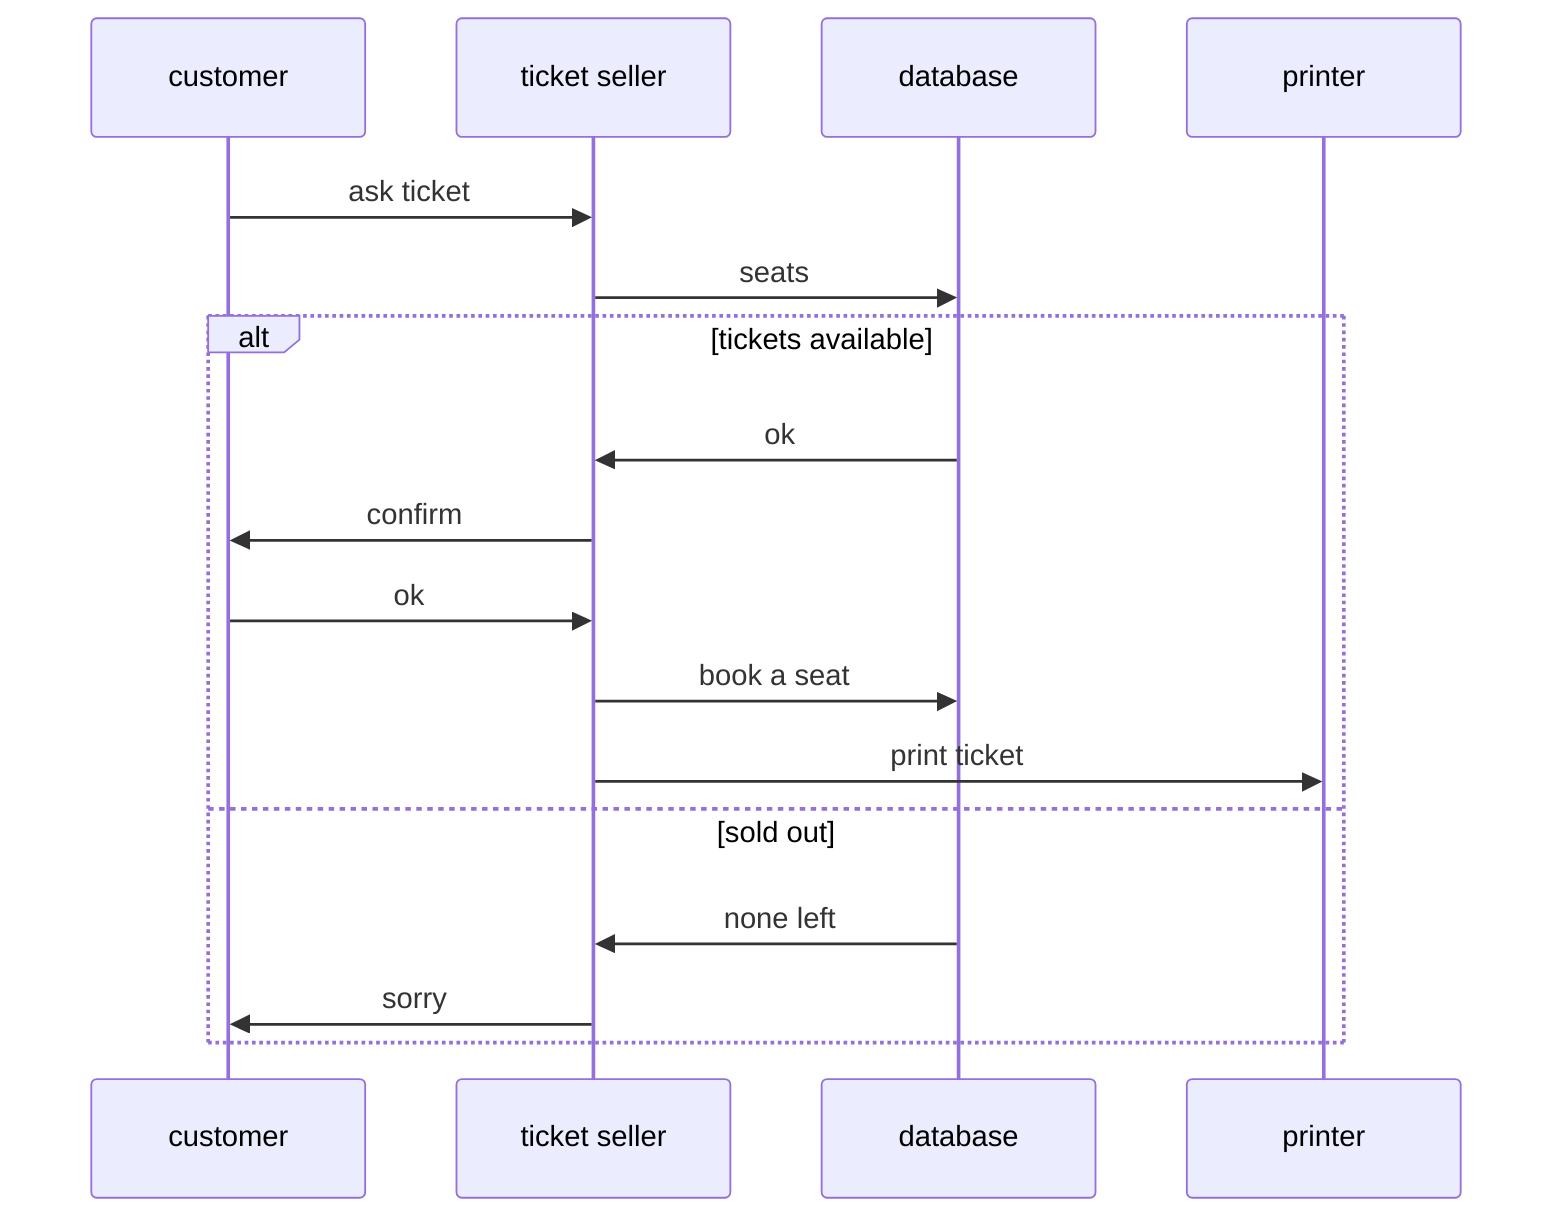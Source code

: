 sequenceDiagram
  customer->>ticket seller: ask ticket
  ticket seller->>database: seats
  alt tickets available
    database->>ticket seller: ok
    ticket seller->>customer: confirm
    customer->>ticket seller: ok
    ticket seller->>database: book a seat
    ticket seller->>printer: print ticket
  else sold out
    database->>ticket seller: none left
    ticket seller->>customer: sorry
  end